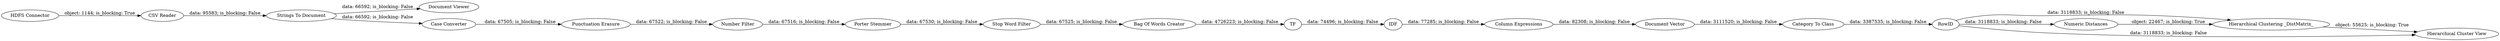 digraph {
	"-1818140269875867359_18" [label="Hierarchical Clustering _DistMatrix_"]
	"-1818140269875867359_3" [label="Strings To Document"]
	"-1818140269875867359_8" [label="Porter Stemmer"]
	"-1818140269875867359_17" [label="Numeric Distances"]
	"-1818140269875867359_10" [label="Bag Of Words Creator"]
	"-1818140269875867359_9" [label="Stop Word Filter"]
	"-1818140269875867359_11" [label=TF]
	"-1818140269875867359_15" [label="Category To Class"]
	"-1818140269875867359_6" [label="Punctuation Erasure"]
	"-1818140269875867359_16" [label=RowID]
	"-1818140269875867359_4" [label="Document Viewer"]
	"-1818140269875867359_13" [label="Column Expressions"]
	"-1818140269875867359_7" [label="Number Filter"]
	"-1818140269875867359_5" [label="Case Converter"]
	"-1818140269875867359_2" [label="CSV Reader"]
	"-1818140269875867359_1" [label="HDFS Connector"]
	"-1818140269875867359_14" [label="Document Vector"]
	"-1818140269875867359_19" [label="Hierarchical Cluster View"]
	"-1818140269875867359_12" [label=IDF]
	"-1818140269875867359_3" -> "-1818140269875867359_4" [label="data: 66592; is_blocking: False"]
	"-1818140269875867359_10" -> "-1818140269875867359_11" [label="data: 4726223; is_blocking: False"]
	"-1818140269875867359_7" -> "-1818140269875867359_8" [label="data: 67516; is_blocking: False"]
	"-1818140269875867359_3" -> "-1818140269875867359_5" [label="data: 66592; is_blocking: False"]
	"-1818140269875867359_1" -> "-1818140269875867359_2" [label="object: 1144; is_blocking: True"]
	"-1818140269875867359_15" -> "-1818140269875867359_16" [label="data: 3387535; is_blocking: False"]
	"-1818140269875867359_17" -> "-1818140269875867359_18" [label="object: 22467; is_blocking: True"]
	"-1818140269875867359_9" -> "-1818140269875867359_10" [label="data: 67525; is_blocking: False"]
	"-1818140269875867359_14" -> "-1818140269875867359_15" [label="data: 3111520; is_blocking: False"]
	"-1818140269875867359_18" -> "-1818140269875867359_19" [label="object: 55625; is_blocking: True"]
	"-1818140269875867359_12" -> "-1818140269875867359_13" [label="data: 77285; is_blocking: False"]
	"-1818140269875867359_11" -> "-1818140269875867359_12" [label="data: 74496; is_blocking: False"]
	"-1818140269875867359_2" -> "-1818140269875867359_3" [label="data: 95583; is_blocking: False"]
	"-1818140269875867359_6" -> "-1818140269875867359_7" [label="data: 67522; is_blocking: False"]
	"-1818140269875867359_8" -> "-1818140269875867359_9" [label="data: 67530; is_blocking: False"]
	"-1818140269875867359_5" -> "-1818140269875867359_6" [label="data: 67505; is_blocking: False"]
	"-1818140269875867359_13" -> "-1818140269875867359_14" [label="data: 82308; is_blocking: False"]
	"-1818140269875867359_16" -> "-1818140269875867359_17" [label="data: 3118833; is_blocking: False"]
	"-1818140269875867359_16" -> "-1818140269875867359_19" [label="data: 3118833; is_blocking: False"]
	"-1818140269875867359_16" -> "-1818140269875867359_18" [label="data: 3118833; is_blocking: False"]
	rankdir=LR
}
